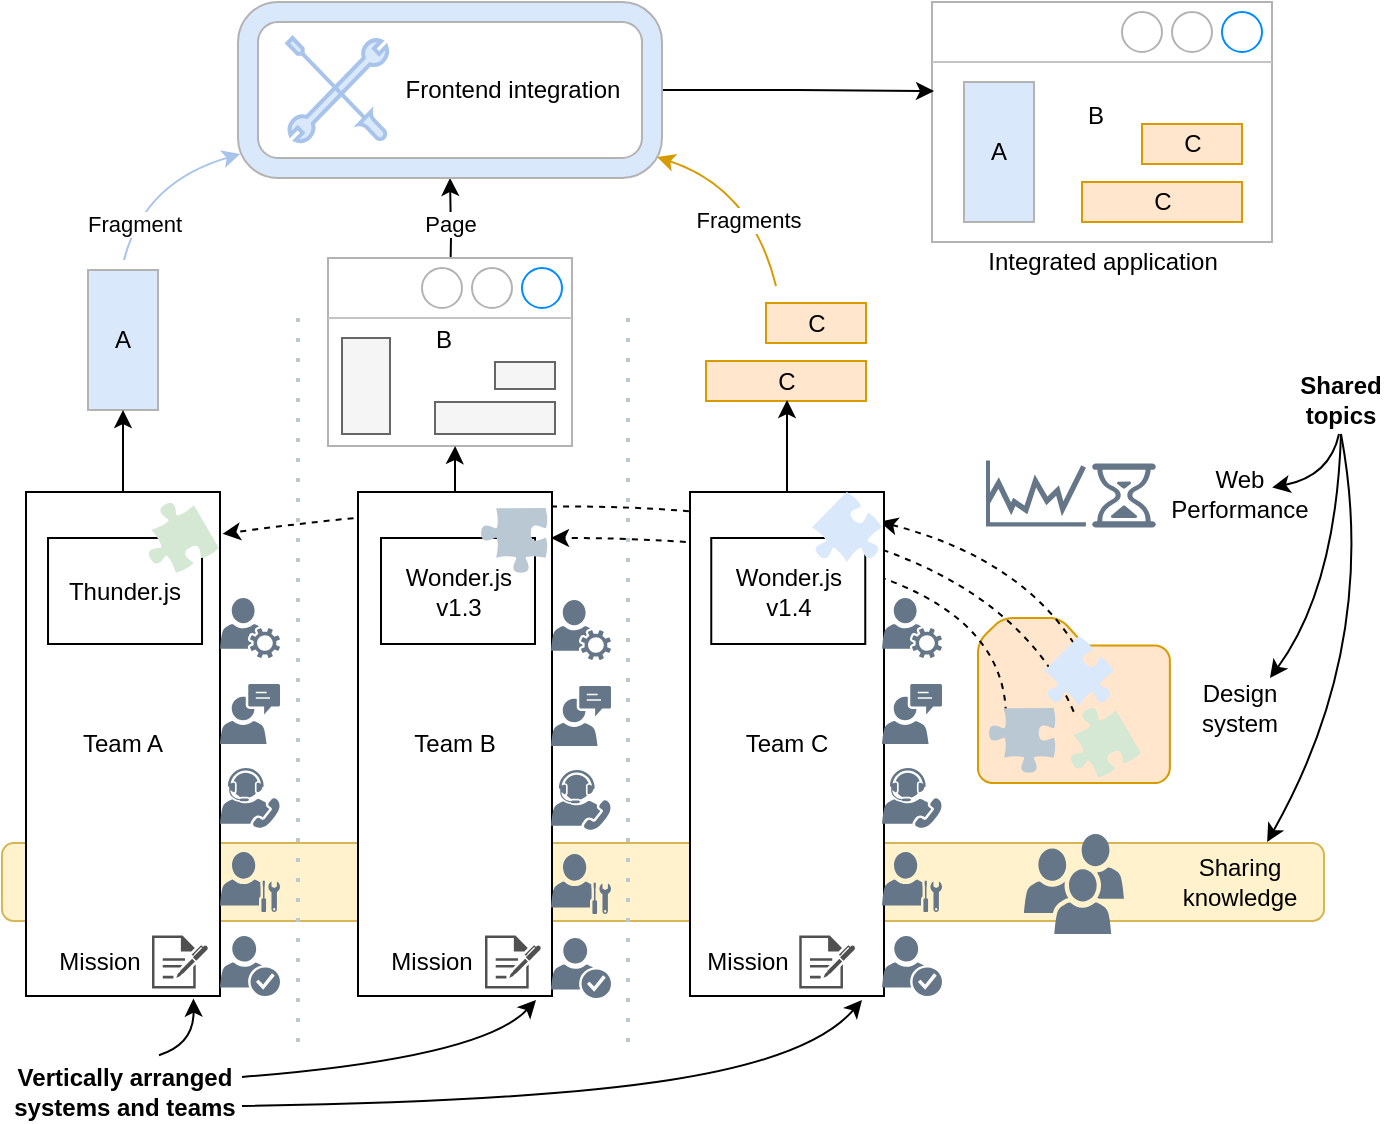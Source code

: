 <mxfile version="19.0.3" type="device"><diagram id="sGkXFCGLV0celY-aeXVS" name="Page-1"><mxGraphModel dx="981" dy="597" grid="0" gridSize="10" guides="1" tooltips="1" connect="1" arrows="1" fold="1" page="1" pageScale="1" pageWidth="730" pageHeight="600" math="0" shadow="0"><root><mxCell id="0"/><mxCell id="1" parent="0"/><mxCell id="y_uuxBZzQjEeeuw35xg7-46" value="" style="sketch=0;aspect=fixed;pointerEvents=1;shadow=0;dashed=0;html=1;strokeColor=#d79b00;labelPosition=center;verticalLabelPosition=bottom;verticalAlign=top;align=center;fillColor=#ffe6cc;shape=mxgraph.mscae.enterprise.folder" parent="1" vertex="1"><mxGeometry x="502" y="319" width="95.93" height="82.5" as="geometry"/></mxCell><mxCell id="y_uuxBZzQjEeeuw35xg7-80" value="" style="curved=1;endArrow=classic;html=1;rounded=0;entryX=0.967;entryY=0.424;entryDx=0;entryDy=0;entryPerimeter=0;dashed=1;exitX=0.063;exitY=0.529;exitDx=0;exitDy=0;exitPerimeter=0;" parent="1" source="y_uuxBZzQjEeeuw35xg7-44" edge="1"><mxGeometry width="50" height="50" relative="1" as="geometry"><mxPoint x="401.65" y="344.91" as="sourcePoint"/><mxPoint x="288.495" y="279.0" as="targetPoint"/><Array as="points"><mxPoint x="513" y="279"/></Array></mxGeometry></mxCell><mxCell id="y_uuxBZzQjEeeuw35xg7-81" value="" style="curved=1;endArrow=classic;html=1;rounded=0;dashed=1;exitX=0.424;exitY=1.082;exitDx=0;exitDy=0;exitPerimeter=0;" parent="1" source="y_uuxBZzQjEeeuw35xg7-43" target="y_uuxBZzQjEeeuw35xg7-47" edge="1"><mxGeometry width="50" height="50" relative="1" as="geometry"><mxPoint x="367.21" y="361.128" as="sourcePoint"/><mxPoint x="136.995" y="275" as="targetPoint"/><Array as="points"><mxPoint x="490" y="227"/></Array></mxGeometry></mxCell><mxCell id="y_uuxBZzQjEeeuw35xg7-79" value="" style="curved=1;endArrow=classic;html=1;rounded=0;entryX=0.967;entryY=0.424;entryDx=0;entryDy=0;entryPerimeter=0;dashed=1;" parent="1" target="y_uuxBZzQjEeeuw35xg7-74" edge="1"><mxGeometry width="50" height="50" relative="1" as="geometry"><mxPoint x="553" y="336.75" as="sourcePoint"/><mxPoint x="603" y="286.75" as="targetPoint"/><Array as="points"><mxPoint x="526" y="290"/></Array></mxGeometry></mxCell><mxCell id="y_uuxBZzQjEeeuw35xg7-78" value="" style="rounded=1;whiteSpace=wrap;html=1;fillColor=#fff2cc;strokeColor=#d6b656;" parent="1" vertex="1"><mxGeometry x="14" y="431.5" width="661" height="39" as="geometry"/></mxCell><mxCell id="y_uuxBZzQjEeeuw35xg7-1" value="" style="strokeWidth=1;shadow=0;dashed=0;align=center;html=1;shape=mxgraph.mockup.containers.window;align=left;verticalAlign=top;spacingLeft=8;strokeColor2=#008cff;strokeColor3=#c4c4c4;fontColor=#666666;mainText=;fontSize=17;labelBackgroundColor=none;strokeColor=#B3B3B3;" parent="1" vertex="1"><mxGeometry x="479" y="11" width="170" height="120" as="geometry"/></mxCell><mxCell id="y_uuxBZzQjEeeuw35xg7-2" value="" style="rounded=0;whiteSpace=wrap;html=1;fontColor=#3399FF;strokeColor=#B3B3B3;fillColor=#DAE8FC;" parent="1" vertex="1"><mxGeometry x="495" y="51" width="35" height="70" as="geometry"/></mxCell><mxCell id="y_uuxBZzQjEeeuw35xg7-3" value="" style="rounded=0;whiteSpace=wrap;html=1;strokeColor=#d79b00;fillColor=#ffe6cc;" parent="1" vertex="1"><mxGeometry x="584" y="72" width="50" height="20" as="geometry"/></mxCell><mxCell id="y_uuxBZzQjEeeuw35xg7-4" value="" style="rounded=0;whiteSpace=wrap;html=1;strokeColor=#d79b00;fillColor=#ffe6cc;" parent="1" vertex="1"><mxGeometry x="554" y="101" width="80" height="20" as="geometry"/></mxCell><mxCell id="y_uuxBZzQjEeeuw35xg7-5" value="A" style="text;html=1;strokeColor=none;fillColor=none;align=center;verticalAlign=middle;whiteSpace=wrap;rounded=0;fontColor=#000000;" parent="1" vertex="1"><mxGeometry x="506" y="76.5" width="13" height="19" as="geometry"/></mxCell><mxCell id="y_uuxBZzQjEeeuw35xg7-6" value="C" style="text;html=1;strokeColor=none;fillColor=#ffe6cc;align=center;verticalAlign=middle;whiteSpace=wrap;rounded=0;" parent="1" vertex="1"><mxGeometry x="601.5" y="76" width="15" height="12" as="geometry"/></mxCell><mxCell id="y_uuxBZzQjEeeuw35xg7-7" value="C" style="text;html=1;strokeColor=none;fillColor=#ffe6cc;align=center;verticalAlign=middle;whiteSpace=wrap;rounded=0;" parent="1" vertex="1"><mxGeometry x="586.5" y="105" width="15" height="12" as="geometry"/></mxCell><mxCell id="y_uuxBZzQjEeeuw35xg7-8" value="B" style="text;html=1;strokeColor=none;fillColor=none;align=center;verticalAlign=middle;whiteSpace=wrap;rounded=0;" parent="1" vertex="1"><mxGeometry x="552" y="60" width="18" height="16" as="geometry"/></mxCell><mxCell id="y_uuxBZzQjEeeuw35xg7-9" value="Page" style="edgeStyle=orthogonalEdgeStyle;rounded=0;orthogonalLoop=1;jettySize=auto;html=1;entryX=0.5;entryY=1;entryDx=0;entryDy=0;entryPerimeter=0;" parent="1" target="y_uuxBZzQjEeeuw35xg7-17" edge="1"><mxGeometry x="0.22" relative="1" as="geometry"><mxPoint x="238" y="158" as="sourcePoint"/><mxPoint as="offset"/></mxGeometry></mxCell><mxCell id="y_uuxBZzQjEeeuw35xg7-10" value="" style="rounded=0;whiteSpace=wrap;html=1;strokeColor=#d79b00;fillColor=#ffe6cc;" parent="1" vertex="1"><mxGeometry x="396" y="161.5" width="50" height="20" as="geometry"/></mxCell><mxCell id="y_uuxBZzQjEeeuw35xg7-11" value="" style="rounded=0;whiteSpace=wrap;html=1;strokeColor=#d79b00;fillColor=#ffe6cc;" parent="1" vertex="1"><mxGeometry x="366" y="190.5" width="80" height="20" as="geometry"/></mxCell><mxCell id="y_uuxBZzQjEeeuw35xg7-12" value="C" style="text;html=1;strokeColor=none;fillColor=#ffe6cc;align=center;verticalAlign=middle;whiteSpace=wrap;rounded=0;" parent="1" vertex="1"><mxGeometry x="413.5" y="165.5" width="15" height="12" as="geometry"/></mxCell><mxCell id="y_uuxBZzQjEeeuw35xg7-13" value="C" style="text;html=1;strokeColor=none;fillColor=#ffe6cc;align=center;verticalAlign=middle;whiteSpace=wrap;rounded=0;" parent="1" vertex="1"><mxGeometry x="398.5" y="194.5" width="15" height="12" as="geometry"/></mxCell><mxCell id="y_uuxBZzQjEeeuw35xg7-14" value="" style="rounded=0;whiteSpace=wrap;html=1;fontColor=#3399FF;strokeColor=#B3B3B3;fillColor=#DAE8FC;" parent="1" vertex="1"><mxGeometry x="57" y="145" width="35" height="70" as="geometry"/></mxCell><mxCell id="y_uuxBZzQjEeeuw35xg7-15" value="A" style="text;html=1;strokeColor=none;fillColor=none;align=center;verticalAlign=middle;whiteSpace=wrap;rounded=0;fontColor=#000000;" parent="1" vertex="1"><mxGeometry x="68" y="170.5" width="13" height="19" as="geometry"/></mxCell><mxCell id="y_uuxBZzQjEeeuw35xg7-16" style="edgeStyle=orthogonalEdgeStyle;rounded=0;orthogonalLoop=1;jettySize=auto;html=1;entryX=0.006;entryY=0.371;entryDx=0;entryDy=0;entryPerimeter=0;endSize=6;" parent="1" source="y_uuxBZzQjEeeuw35xg7-17" target="y_uuxBZzQjEeeuw35xg7-1" edge="1"><mxGeometry relative="1" as="geometry"/></mxCell><mxCell id="y_uuxBZzQjEeeuw35xg7-17" value="" style="verticalLabelPosition=bottom;verticalAlign=top;html=1;shape=mxgraph.basic.rounded_frame;dx=10;fillColor=#DAE8FC;strokeColor=#B3B3B3;" parent="1" vertex="1"><mxGeometry x="132" y="11" width="212" height="88" as="geometry"/></mxCell><mxCell id="y_uuxBZzQjEeeuw35xg7-18" value="Frontend integration" style="text;html=1;align=center;verticalAlign=middle;resizable=0;points=[];autosize=1;strokeColor=none;fillColor=none;" parent="1" vertex="1"><mxGeometry x="210" y="46" width="117" height="18" as="geometry"/></mxCell><mxCell id="y_uuxBZzQjEeeuw35xg7-19" value="" style="html=1;verticalLabelPosition=bottom;align=center;labelBackgroundColor=#ffffff;verticalAlign=top;strokeWidth=2;strokeColor=#A9C4EB;shadow=0;dashed=0;shape=mxgraph.ios7.icons.tools;pointerEvents=1;fillColor=#DAE8FC;" parent="1" vertex="1"><mxGeometry x="156.7" y="29" width="50.3" height="52" as="geometry"/></mxCell><mxCell id="y_uuxBZzQjEeeuw35xg7-21" value="Integrated application" style="text;html=1;strokeColor=none;fillColor=none;align=center;verticalAlign=middle;whiteSpace=wrap;rounded=0;dashed=1;" parent="1" vertex="1"><mxGeometry x="493.5" y="131" width="141" height="20" as="geometry"/></mxCell><mxCell id="y_uuxBZzQjEeeuw35xg7-22" value="Fragment" style="curved=1;endArrow=classic;html=1;rounded=0;fontColor=#000000;endSize=6;entryX=0.005;entryY=0.864;entryDx=0;entryDy=0;entryPerimeter=0;strokeColor=#A9C4EB;" parent="1" target="y_uuxBZzQjEeeuw35xg7-17" edge="1"><mxGeometry x="-0.586" width="50" height="50" relative="1" as="geometry"><mxPoint x="75" y="140" as="sourcePoint"/><mxPoint x="117" y="133" as="targetPoint"/><Array as="points"><mxPoint x="85" y="101"/></Array><mxPoint as="offset"/></mxGeometry></mxCell><mxCell id="y_uuxBZzQjEeeuw35xg7-23" value="Fragments" style="curved=1;endArrow=classic;html=1;rounded=0;fontColor=#000000;endSize=6;entryX=0.993;entryY=0.881;entryDx=0;entryDy=0;entryPerimeter=0;strokeColor=#D79B00;" parent="1" edge="1"><mxGeometry x="-0.295" y="6" width="50" height="50" relative="1" as="geometry"><mxPoint x="401" y="153" as="sourcePoint"/><mxPoint x="341.516" y="88.528" as="targetPoint"/><Array as="points"><mxPoint x="389" y="104"/></Array><mxPoint as="offset"/></mxGeometry></mxCell><mxCell id="y_uuxBZzQjEeeuw35xg7-24" value="" style="strokeWidth=1;shadow=0;dashed=0;align=center;html=1;shape=mxgraph.mockup.containers.window;align=left;verticalAlign=top;spacingLeft=8;strokeColor2=#008cff;strokeColor3=#c4c4c4;fontColor=#666666;mainText=;fontSize=17;labelBackgroundColor=none;strokeColor=#B3B3B3;" parent="1" vertex="1"><mxGeometry x="177" y="139" width="122" height="94" as="geometry"/></mxCell><mxCell id="y_uuxBZzQjEeeuw35xg7-25" value="" style="rounded=0;whiteSpace=wrap;html=1;fontColor=#333333;strokeColor=#666666;fillColor=#f5f5f5;" parent="1" vertex="1"><mxGeometry x="184" y="179" width="24" height="48" as="geometry"/></mxCell><mxCell id="y_uuxBZzQjEeeuw35xg7-26" value="" style="rounded=0;whiteSpace=wrap;html=1;strokeColor=#666666;fillColor=#f5f5f5;fontColor=#333333;" parent="1" vertex="1"><mxGeometry x="260.5" y="191" width="30" height="13.5" as="geometry"/></mxCell><mxCell id="y_uuxBZzQjEeeuw35xg7-27" value="" style="rounded=0;whiteSpace=wrap;html=1;strokeColor=#666666;fillColor=#f5f5f5;fontColor=#333333;" parent="1" vertex="1"><mxGeometry x="230.5" y="211" width="60" height="16" as="geometry"/></mxCell><mxCell id="y_uuxBZzQjEeeuw35xg7-28" value="B" style="text;html=1;strokeColor=none;fillColor=none;align=center;verticalAlign=middle;whiteSpace=wrap;rounded=0;" parent="1" vertex="1"><mxGeometry x="226" y="172" width="18" height="16" as="geometry"/></mxCell><mxCell id="y_uuxBZzQjEeeuw35xg7-91" style="edgeStyle=orthogonalEdgeStyle;rounded=0;orthogonalLoop=1;jettySize=auto;html=1;entryX=0.5;entryY=1;entryDx=0;entryDy=0;" parent="1" source="y_uuxBZzQjEeeuw35xg7-29" edge="1"><mxGeometry relative="1" as="geometry"><mxPoint x="74.5" y="215" as="targetPoint"/></mxGeometry></mxCell><mxCell id="y_uuxBZzQjEeeuw35xg7-29" value="Team A" style="rounded=0;whiteSpace=wrap;html=1;" parent="1" vertex="1"><mxGeometry x="26" y="256" width="97" height="252" as="geometry"/></mxCell><mxCell id="y_uuxBZzQjEeeuw35xg7-31" value="Thunder.js" style="rounded=0;whiteSpace=wrap;html=1;" parent="1" vertex="1"><mxGeometry x="37.01" y="279" width="77" height="53" as="geometry"/></mxCell><mxCell id="y_uuxBZzQjEeeuw35xg7-32" value="Mission" style="text;html=1;strokeColor=none;fillColor=none;align=center;verticalAlign=middle;whiteSpace=wrap;rounded=0;" parent="1" vertex="1"><mxGeometry x="33" y="476" width="60" height="30" as="geometry"/></mxCell><mxCell id="y_uuxBZzQjEeeuw35xg7-34" value="" style="sketch=0;pointerEvents=1;shadow=0;dashed=0;html=1;strokeColor=none;fillColor=#505050;labelPosition=center;verticalLabelPosition=bottom;verticalAlign=top;outlineConnect=0;align=center;shape=mxgraph.office.concepts.sign_up;" parent="1" vertex="1"><mxGeometry x="89.01" y="477.75" width="28" height="26.5" as="geometry"/></mxCell><mxCell id="y_uuxBZzQjEeeuw35xg7-35" value="" style="sketch=0;pointerEvents=1;shadow=0;dashed=0;html=1;strokeColor=none;fillColor=#647687;labelPosition=center;verticalLabelPosition=bottom;verticalAlign=top;outlineConnect=0;align=center;shape=mxgraph.office.users.communications;gradientColor=none;" parent="1" vertex="1"><mxGeometry x="123" y="352" width="30" height="30" as="geometry"/></mxCell><mxCell id="y_uuxBZzQjEeeuw35xg7-36" value="" style="sketch=0;pointerEvents=1;shadow=0;dashed=0;html=1;strokeColor=none;fillColor=#647687;labelPosition=center;verticalLabelPosition=bottom;verticalAlign=top;outlineConnect=0;align=center;shape=mxgraph.office.users.conferencing_attendant;gradientColor=none;" parent="1" vertex="1"><mxGeometry x="123" y="394" width="30" height="30" as="geometry"/></mxCell><mxCell id="y_uuxBZzQjEeeuw35xg7-37" value="" style="sketch=0;pointerEvents=1;shadow=0;dashed=0;html=1;strokeColor=none;fillColor=#647687;labelPosition=center;verticalLabelPosition=bottom;verticalAlign=top;outlineConnect=0;align=center;shape=mxgraph.office.users.administrator;gradientColor=none;" parent="1" vertex="1"><mxGeometry x="123" y="436" width="30" height="30" as="geometry"/></mxCell><mxCell id="y_uuxBZzQjEeeuw35xg7-38" value="" style="sketch=0;pointerEvents=1;shadow=0;dashed=0;html=1;strokeColor=none;fillColor=#647687;labelPosition=center;verticalLabelPosition=bottom;verticalAlign=top;outlineConnect=0;align=center;shape=mxgraph.office.services.user_services;gradientColor=none;" parent="1" vertex="1"><mxGeometry x="123" y="309" width="30" height="30" as="geometry"/></mxCell><mxCell id="y_uuxBZzQjEeeuw35xg7-39" value="" style="sketch=0;pointerEvents=1;shadow=0;dashed=0;html=1;strokeColor=none;fillColor=#647687;labelPosition=center;verticalLabelPosition=bottom;verticalAlign=top;outlineConnect=0;align=center;shape=mxgraph.office.security.credentials;" parent="1" vertex="1"><mxGeometry x="123" y="478" width="30" height="30" as="geometry"/></mxCell><mxCell id="y_uuxBZzQjEeeuw35xg7-44" value="" style="verticalLabelPosition=bottom;sketch=0;html=1;fillColor=#BAC8D3;strokeColor=#6c8ebf;verticalAlign=top;pointerEvents=1;align=center;shape=mxgraph.cisco_safe.security_icons.icon20;rotation=45;" parent="1" vertex="1"><mxGeometry x="510.0" y="359" width="35" height="35" as="geometry"/></mxCell><mxCell id="y_uuxBZzQjEeeuw35xg7-45" value="" style="verticalLabelPosition=bottom;sketch=0;html=1;fillColor=#D5E8D4;strokeColor=#6c8ebf;verticalAlign=top;pointerEvents=1;align=center;shape=mxgraph.cisco_safe.security_icons.icon20;rotation=105;" parent="1" vertex="1"><mxGeometry x="549" y="364.5" width="35" height="35" as="geometry"/></mxCell><mxCell id="y_uuxBZzQjEeeuw35xg7-47" value="" style="verticalLabelPosition=bottom;sketch=0;html=1;fillColor=#D5E8D4;strokeColor=#6c8ebf;verticalAlign=top;pointerEvents=1;align=center;shape=mxgraph.cisco_safe.security_icons.icon20;rotation=105;" parent="1" vertex="1"><mxGeometry x="88" y="262" width="35" height="35" as="geometry"/></mxCell><mxCell id="y_uuxBZzQjEeeuw35xg7-90" style="edgeStyle=orthogonalEdgeStyle;rounded=0;orthogonalLoop=1;jettySize=auto;html=1;entryX=0.48;entryY=1;entryDx=0;entryDy=0;entryPerimeter=0;" parent="1" source="y_uuxBZzQjEeeuw35xg7-48" edge="1"><mxGeometry relative="1" as="geometry"><mxPoint x="240.56" y="233" as="targetPoint"/></mxGeometry></mxCell><mxCell id="y_uuxBZzQjEeeuw35xg7-48" value="Team B" style="rounded=0;whiteSpace=wrap;html=1;" parent="1" vertex="1"><mxGeometry x="192" y="256" width="97" height="252" as="geometry"/></mxCell><mxCell id="y_uuxBZzQjEeeuw35xg7-49" value="Wonder.js&lt;br&gt;v1.3" style="rounded=0;whiteSpace=wrap;html=1;" parent="1" vertex="1"><mxGeometry x="203.5" y="279" width="77" height="53" as="geometry"/></mxCell><mxCell id="y_uuxBZzQjEeeuw35xg7-50" value="Mission" style="text;html=1;strokeColor=none;fillColor=none;align=center;verticalAlign=middle;whiteSpace=wrap;rounded=0;" parent="1" vertex="1"><mxGeometry x="199.49" y="476" width="60" height="30" as="geometry"/></mxCell><mxCell id="y_uuxBZzQjEeeuw35xg7-51" value="" style="sketch=0;pointerEvents=1;shadow=0;dashed=0;html=1;strokeColor=none;fillColor=#505050;labelPosition=center;verticalLabelPosition=bottom;verticalAlign=top;outlineConnect=0;align=center;shape=mxgraph.office.concepts.sign_up;" parent="1" vertex="1"><mxGeometry x="255.5" y="477.75" width="28" height="26.5" as="geometry"/></mxCell><mxCell id="y_uuxBZzQjEeeuw35xg7-96" style="edgeStyle=orthogonalEdgeStyle;rounded=0;orthogonalLoop=1;jettySize=auto;html=1;" parent="1" source="y_uuxBZzQjEeeuw35xg7-58" edge="1"><mxGeometry relative="1" as="geometry"><mxPoint x="406.5" y="210" as="targetPoint"/></mxGeometry></mxCell><mxCell id="y_uuxBZzQjEeeuw35xg7-58" value="Team C" style="rounded=0;whiteSpace=wrap;html=1;" parent="1" vertex="1"><mxGeometry x="358" y="256" width="97" height="252" as="geometry"/></mxCell><mxCell id="y_uuxBZzQjEeeuw35xg7-59" value="Wonder.js&lt;br&gt;v1.4" style="rounded=0;whiteSpace=wrap;html=1;" parent="1" vertex="1"><mxGeometry x="368.63" y="279" width="77" height="53" as="geometry"/></mxCell><mxCell id="y_uuxBZzQjEeeuw35xg7-60" value="Mission" style="text;html=1;strokeColor=none;fillColor=none;align=center;verticalAlign=middle;whiteSpace=wrap;rounded=0;" parent="1" vertex="1"><mxGeometry x="356.62" y="476" width="60" height="30" as="geometry"/></mxCell><mxCell id="y_uuxBZzQjEeeuw35xg7-61" value="" style="sketch=0;pointerEvents=1;shadow=0;dashed=0;html=1;strokeColor=none;fillColor=#505050;labelPosition=center;verticalLabelPosition=bottom;verticalAlign=top;outlineConnect=0;align=center;shape=mxgraph.office.concepts.sign_up;" parent="1" vertex="1"><mxGeometry x="412.63" y="477.75" width="28" height="26.5" as="geometry"/></mxCell><mxCell id="y_uuxBZzQjEeeuw35xg7-63" value="" style="sketch=0;pointerEvents=1;shadow=0;dashed=0;html=1;strokeColor=none;fillColor=#647687;labelPosition=center;verticalLabelPosition=bottom;verticalAlign=top;outlineConnect=0;align=center;shape=mxgraph.office.users.communications;gradientColor=none;" parent="1" vertex="1"><mxGeometry x="288.5" y="353" width="30" height="30" as="geometry"/></mxCell><mxCell id="y_uuxBZzQjEeeuw35xg7-64" value="" style="sketch=0;pointerEvents=1;shadow=0;dashed=0;html=1;strokeColor=none;fillColor=#647687;labelPosition=center;verticalLabelPosition=bottom;verticalAlign=top;outlineConnect=0;align=center;shape=mxgraph.office.users.conferencing_attendant;gradientColor=none;" parent="1" vertex="1"><mxGeometry x="288.5" y="395" width="30" height="30" as="geometry"/></mxCell><mxCell id="y_uuxBZzQjEeeuw35xg7-65" value="" style="sketch=0;pointerEvents=1;shadow=0;dashed=0;html=1;strokeColor=none;fillColor=#647687;labelPosition=center;verticalLabelPosition=bottom;verticalAlign=top;outlineConnect=0;align=center;shape=mxgraph.office.users.administrator;gradientColor=none;" parent="1" vertex="1"><mxGeometry x="288.5" y="437" width="30" height="30" as="geometry"/></mxCell><mxCell id="y_uuxBZzQjEeeuw35xg7-66" value="" style="sketch=0;pointerEvents=1;shadow=0;dashed=0;html=1;strokeColor=none;fillColor=#647687;labelPosition=center;verticalLabelPosition=bottom;verticalAlign=top;outlineConnect=0;align=center;shape=mxgraph.office.services.user_services;gradientColor=none;" parent="1" vertex="1"><mxGeometry x="288.5" y="310" width="30" height="30" as="geometry"/></mxCell><mxCell id="y_uuxBZzQjEeeuw35xg7-67" value="" style="sketch=0;pointerEvents=1;shadow=0;dashed=0;html=1;strokeColor=none;fillColor=#647687;labelPosition=center;verticalLabelPosition=bottom;verticalAlign=top;outlineConnect=0;align=center;shape=mxgraph.office.security.credentials;" parent="1" vertex="1"><mxGeometry x="288.5" y="479" width="30" height="30" as="geometry"/></mxCell><mxCell id="y_uuxBZzQjEeeuw35xg7-68" value="" style="sketch=0;pointerEvents=1;shadow=0;dashed=0;html=1;strokeColor=none;fillColor=#647687;labelPosition=center;verticalLabelPosition=bottom;verticalAlign=top;outlineConnect=0;align=center;shape=mxgraph.office.users.communications;gradientColor=none;" parent="1" vertex="1"><mxGeometry x="454" y="352" width="30" height="30" as="geometry"/></mxCell><mxCell id="y_uuxBZzQjEeeuw35xg7-69" value="" style="sketch=0;pointerEvents=1;shadow=0;dashed=0;html=1;strokeColor=none;fillColor=#647687;labelPosition=center;verticalLabelPosition=bottom;verticalAlign=top;outlineConnect=0;align=center;shape=mxgraph.office.users.conferencing_attendant;gradientColor=none;" parent="1" vertex="1"><mxGeometry x="454" y="394" width="30" height="30" as="geometry"/></mxCell><mxCell id="y_uuxBZzQjEeeuw35xg7-70" value="" style="sketch=0;pointerEvents=1;shadow=0;dashed=0;html=1;strokeColor=none;fillColor=#647687;labelPosition=center;verticalLabelPosition=bottom;verticalAlign=top;outlineConnect=0;align=center;shape=mxgraph.office.users.administrator;gradientColor=none;" parent="1" vertex="1"><mxGeometry x="454" y="436" width="30" height="30" as="geometry"/></mxCell><mxCell id="y_uuxBZzQjEeeuw35xg7-71" value="" style="sketch=0;pointerEvents=1;shadow=0;dashed=0;html=1;strokeColor=none;fillColor=#647687;labelPosition=center;verticalLabelPosition=bottom;verticalAlign=top;outlineConnect=0;align=center;shape=mxgraph.office.services.user_services;gradientColor=none;" parent="1" vertex="1"><mxGeometry x="454" y="309" width="30" height="30" as="geometry"/></mxCell><mxCell id="y_uuxBZzQjEeeuw35xg7-72" value="" style="sketch=0;pointerEvents=1;shadow=0;dashed=0;html=1;strokeColor=none;fillColor=#647687;labelPosition=center;verticalLabelPosition=bottom;verticalAlign=top;outlineConnect=0;align=center;shape=mxgraph.office.security.credentials;" parent="1" vertex="1"><mxGeometry x="454" y="478" width="30" height="30" as="geometry"/></mxCell><mxCell id="y_uuxBZzQjEeeuw35xg7-73" value="" style="verticalLabelPosition=bottom;sketch=0;html=1;fillColor=#BAC8D3;strokeColor=#6c8ebf;verticalAlign=top;pointerEvents=1;align=center;shape=mxgraph.cisco_safe.security_icons.icon20;rotation=45;" parent="1" vertex="1"><mxGeometry x="256" y="259" width="35" height="35" as="geometry"/></mxCell><mxCell id="y_uuxBZzQjEeeuw35xg7-74" value="" style="verticalLabelPosition=bottom;sketch=0;html=1;fillColor=#DAE8FC;strokeColor=#6c8ebf;verticalAlign=top;pointerEvents=1;align=center;shape=mxgraph.cisco_safe.security_icons.icon20;" parent="1" vertex="1"><mxGeometry x="419" y="256" width="35" height="35" as="geometry"/></mxCell><mxCell id="y_uuxBZzQjEeeuw35xg7-75" value="Design&lt;br&gt;system" style="text;html=1;strokeColor=none;fillColor=none;align=center;verticalAlign=middle;whiteSpace=wrap;rounded=0;" parent="1" vertex="1"><mxGeometry x="603" y="349" width="60" height="30" as="geometry"/></mxCell><mxCell id="y_uuxBZzQjEeeuw35xg7-76" value="Sharing knowledge" style="text;html=1;strokeColor=none;fillColor=none;align=center;verticalAlign=middle;whiteSpace=wrap;rounded=0;" parent="1" vertex="1"><mxGeometry x="603" y="436" width="60" height="30" as="geometry"/></mxCell><mxCell id="y_uuxBZzQjEeeuw35xg7-77" value="" style="sketch=0;pointerEvents=1;shadow=0;dashed=0;html=1;strokeColor=none;fillColor=#647687;labelPosition=center;verticalLabelPosition=bottom;verticalAlign=top;outlineConnect=0;align=center;shape=mxgraph.office.users.users;" parent="1" vertex="1"><mxGeometry x="524.96" y="427" width="50" height="50" as="geometry"/></mxCell><mxCell id="y_uuxBZzQjEeeuw35xg7-82" value="" style="verticalLabelPosition=bottom;sketch=0;html=1;fillColor=#647687;strokeColor=none;verticalAlign=top;pointerEvents=1;align=center;shape=mxgraph.cisco_safe.business_icons.icon24;" parent="1" vertex="1"><mxGeometry x="506" y="240.25" width="50" height="33" as="geometry"/></mxCell><mxCell id="y_uuxBZzQjEeeuw35xg7-83" value="" style="verticalLabelPosition=bottom;sketch=0;html=1;fillColor=#647687;strokeColor=none;verticalAlign=top;pointerEvents=1;align=center;shape=mxgraph.cisco_safe.business_icons.icon18;" parent="1" vertex="1"><mxGeometry x="559" y="241.75" width="32" height="32" as="geometry"/></mxCell><mxCell id="y_uuxBZzQjEeeuw35xg7-84" value="Web&lt;br&gt;Performance" style="text;html=1;strokeColor=none;fillColor=none;align=center;verticalAlign=middle;whiteSpace=wrap;rounded=0;" parent="1" vertex="1"><mxGeometry x="616.9" y="242" width="32.21" height="30" as="geometry"/></mxCell><mxCell id="y_uuxBZzQjEeeuw35xg7-85" value="&lt;b&gt;Shared topics&lt;/b&gt;" style="text;html=1;strokeColor=none;fillColor=none;align=center;verticalAlign=middle;whiteSpace=wrap;rounded=0;" parent="1" vertex="1"><mxGeometry x="657" y="193" width="53" height="34" as="geometry"/></mxCell><mxCell id="y_uuxBZzQjEeeuw35xg7-86" value="" style="curved=1;endArrow=classic;html=1;rounded=0;exitX=0.5;exitY=1;exitDx=0;exitDy=0;" parent="1" target="y_uuxBZzQjEeeuw35xg7-84" edge="1"><mxGeometry width="50" height="50" relative="1" as="geometry"><mxPoint x="682.5" y="227" as="sourcePoint"/><mxPoint x="623" y="232" as="targetPoint"/><Array as="points"><mxPoint x="678" y="248"/></Array></mxGeometry></mxCell><mxCell id="y_uuxBZzQjEeeuw35xg7-87" value="" style="curved=1;endArrow=classic;html=1;rounded=0;entryX=0.75;entryY=0;entryDx=0;entryDy=0;exitX=0.5;exitY=1;exitDx=0;exitDy=0;" parent="1" source="y_uuxBZzQjEeeuw35xg7-85" target="y_uuxBZzQjEeeuw35xg7-75" edge="1"><mxGeometry width="50" height="50" relative="1" as="geometry"><mxPoint x="689" y="238" as="sourcePoint"/><mxPoint x="660.79" y="266" as="targetPoint"/><Array as="points"><mxPoint x="681" y="304"/></Array></mxGeometry></mxCell><mxCell id="y_uuxBZzQjEeeuw35xg7-88" value="" style="curved=1;endArrow=classic;html=1;rounded=0;exitX=0.5;exitY=1;exitDx=0;exitDy=0;entryX=0.957;entryY=-0.013;entryDx=0;entryDy=0;entryPerimeter=0;" parent="1" source="y_uuxBZzQjEeeuw35xg7-85" target="y_uuxBZzQjEeeuw35xg7-78" edge="1"><mxGeometry width="50" height="50" relative="1" as="geometry"><mxPoint x="711.42" y="227.853" as="sourcePoint"/><mxPoint x="675" y="353" as="targetPoint"/><Array as="points"><mxPoint x="703" y="331"/></Array></mxGeometry></mxCell><mxCell id="y_uuxBZzQjEeeuw35xg7-93" value="" style="endArrow=none;dashed=1;html=1;dashPattern=1 4;strokeWidth=2;rounded=0;strokeColor=#BAC8D3;" parent="1" edge="1"><mxGeometry width="50" height="50" relative="1" as="geometry"><mxPoint x="162" y="531" as="sourcePoint"/><mxPoint x="162" y="167" as="targetPoint"/></mxGeometry></mxCell><mxCell id="y_uuxBZzQjEeeuw35xg7-94" value="" style="endArrow=none;dashed=1;html=1;dashPattern=1 4;strokeWidth=2;rounded=0;strokeColor=#BAC8D3;" parent="1" edge="1"><mxGeometry width="50" height="50" relative="1" as="geometry"><mxPoint x="327" y="531" as="sourcePoint"/><mxPoint x="327" y="167" as="targetPoint"/></mxGeometry></mxCell><mxCell id="y_uuxBZzQjEeeuw35xg7-97" value="&lt;b&gt;Vertically arranged systems and teams&lt;/b&gt;" style="text;html=1;strokeColor=none;fillColor=none;align=center;verticalAlign=middle;whiteSpace=wrap;rounded=0;" parent="1" vertex="1"><mxGeometry x="17.01" y="541" width="117" height="30" as="geometry"/></mxCell><mxCell id="y_uuxBZzQjEeeuw35xg7-98" value="" style="curved=1;endArrow=classic;html=1;rounded=0;strokeColor=#000000;entryX=0.863;entryY=1.009;entryDx=0;entryDy=0;entryPerimeter=0;exitX=0.645;exitY=-0.113;exitDx=0;exitDy=0;exitPerimeter=0;" parent="1" source="y_uuxBZzQjEeeuw35xg7-97" edge="1"><mxGeometry width="50" height="50" relative="1" as="geometry"><mxPoint x="92" y="551" as="sourcePoint"/><mxPoint x="109.711" y="509.268" as="targetPoint"/><Array as="points"><mxPoint x="110" y="532"/></Array></mxGeometry></mxCell><mxCell id="y_uuxBZzQjEeeuw35xg7-99" value="" style="curved=1;endArrow=classic;html=1;rounded=0;strokeColor=#000000;exitX=1;exitY=0.25;exitDx=0;exitDy=0;" parent="1" source="y_uuxBZzQjEeeuw35xg7-97" edge="1"><mxGeometry width="50" height="50" relative="1" as="geometry"><mxPoint x="135" y="556.73" as="sourcePoint"/><mxPoint x="281" y="510" as="targetPoint"/><Array as="points"><mxPoint x="254" y="539"/></Array></mxGeometry></mxCell><mxCell id="y_uuxBZzQjEeeuw35xg7-100" value="" style="curved=1;endArrow=classic;html=1;rounded=0;strokeColor=#000000;" parent="1" edge="1"><mxGeometry width="50" height="50" relative="1" as="geometry"><mxPoint x="134" y="563" as="sourcePoint"/><mxPoint x="444" y="510" as="targetPoint"/><Array as="points"><mxPoint x="277" y="561"/><mxPoint x="419" y="539"/></Array></mxGeometry></mxCell><mxCell id="y_uuxBZzQjEeeuw35xg7-43" value="" style="verticalLabelPosition=bottom;sketch=0;html=1;fillColor=#DAE8FC;strokeColor=#6c8ebf;verticalAlign=top;pointerEvents=1;align=center;shape=mxgraph.cisco_safe.security_icons.icon20;" parent="1" vertex="1"><mxGeometry x="535" y="328" width="35" height="35" as="geometry"/></mxCell></root></mxGraphModel></diagram></mxfile>